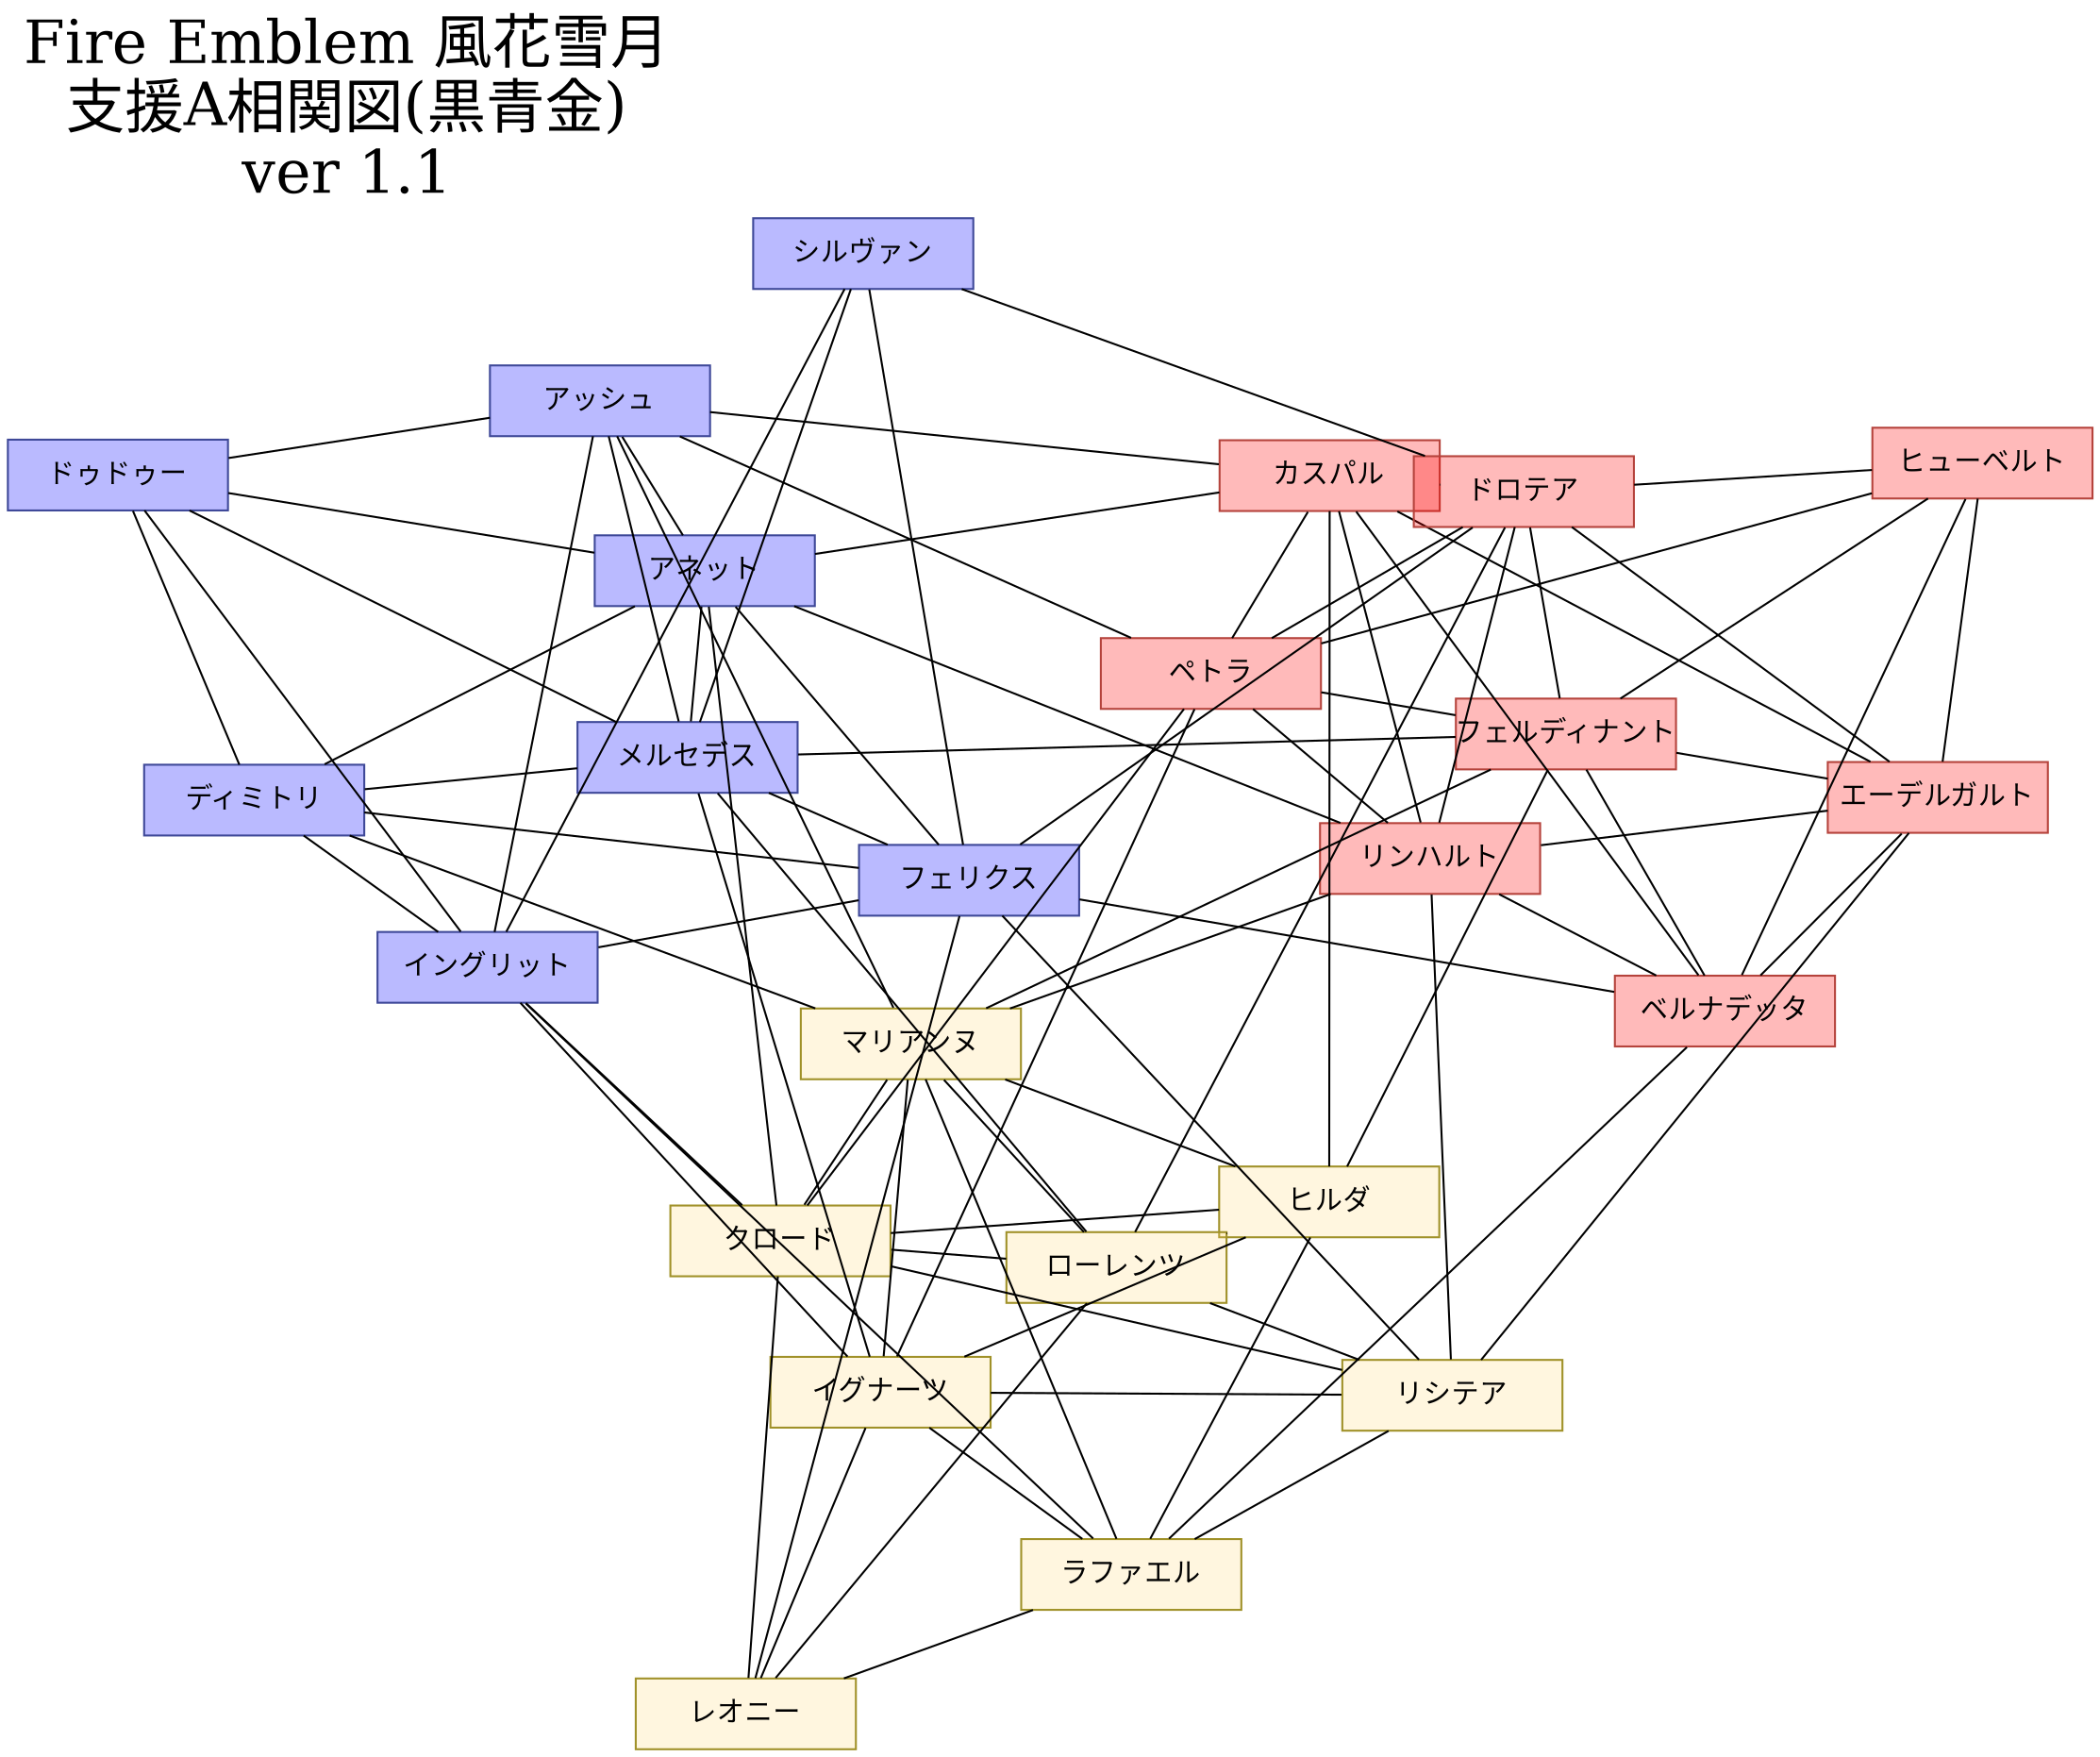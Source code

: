 // 学生かつ支援Aが存在する関係
graph Classes {
    graph [
        layout="sfdp",
        label="Fire Emblem 風花雪月\n支援A相関図(黒青金)\nver 1.1",
        labelloc = "t",
        labeljust = "l",
        fontsize = 30,
        concentrate = "true"
    ]
    node [fixedsize=true,
          width=1.55,
          shape=box,
          style=filled,
          fillcolor=white ];
    //black eagles
    node [color="#B5433C", fillcolor="#ff000045"];
    Edelgard[label="エーデルガルト"];
    Hubert[label="ヒューベルト"];
    Ferdinand[label="フェルディナント"];
    Linhardt[label="リンハルト"];
    Caspar[label="カスパル"];
    Bernadetta[label="ベルナデッタ"];
    Dorothea[label="ドロテア"];
    Petra[label="ペトラ"];
    //blue lions
    node [color="#3E4898", fillcolor="#0000ff45"];
    Dimitri[label="ディミトリ"];
    Dedue[label="ドゥドゥー"];
    Felix[label="フェリクス"];
    Sylvain[label="シルヴァン"];
    Ashe[label="アッシュ"];
    Mercedes[label="メルセデス"];
    Annette[label="アネット"];
    Ingrid[label="イングリット"];
    //golden deer
    node [color="#A09129", fillcolor="#ffd66b37"];
    Claude[label="クロード"];
    Lorenz[label="ローレンツ"];
    Raphael[label="ラファエル"];
    Ignatz[label="イグナーツ"];
    Hilda[label="ヒルダ"];
    Lysithea[label="リシテア"];
    Marianne[label="マリアンヌ"];
    Leonie[label="レオニー"];

    // relations on black eagles
    Edelgard   -- { Hubert, Ferdinand, Linhardt, Caspar, Bernadetta, Dorothea, Lysithea };
    Hubert     -- { Edelgard, Ferdinand, Bernadetta, Dorothea, Petra };
    Ferdinand  -- { Edelgard, Hubert, Bernadetta, Dorothea, Petra, Mercedes, Marianne, Hilda };
    Linhardt   -- { Edelgard, Caspar, Bernadetta, Dorothea, Petra, Annette, Lysithea, Marianne };
    Caspar     -- { Edelgard, Linhardt, Bernadetta, Dorothea, Petra, Ashe, Annette, Hilda };
    Bernadetta -- { Edelgard, Hubert, Ferdinand, Linhardt, Caspar, Felix, Raphael };
    Dorothea   -- { Edelgard, Hubert, Ferdinand, Linhardt, Caspar, Petra, Felix, Sylvain, Lorenz };
    Petra      -- { Hubert, Ferdinand, Linhardt, Caspar, Dorothea, Ashe, Claude, Ignatz };
    // relations on blue lions
    Dimitri    -- { Dedue, Felix, Mercedes, Annette, Ingrid, Marianne };
    Dedue      -- { Dimitri, Ashe, Mercedes, Annette, Ingrid };
    Felix      -- { Dimitri, Bernadetta, Dorothea, Sylvain, Mercedes, Annette, Ingrid, Lysithea, Leonie };
    Ashe       -- { Caspar, Petra, Dedue, Annette, Mercedes, Ingrid, Marianne };
    Sylvain    -- { Dorothea, Felix, Mercedes, Ingrid };
    Mercedes   -- { Ferdinand, Dimitri, Dedue, Felix, Sylvain, Ashe, Annette, Lorenz, Ignatz };
    Annette    -- { Linhardt, Caspar, Dimitri, Dedue, Felix, Ashe, Mercedes, Claude };
    Ingrid     -- { Dimitri, Dedue, Felix, Sylvain, Ashe, Claude, Raphael, Ignatz };
    // relations on golden deer
    Claude     -- { Petra, Annette, Ingrid, Lorenz, Lysithea, Marianne, Hilda, Leonie };
    Lorenz     -- { Dorothea, Mercedes, Claude, Lysithea, Marianne, Hilda, Leonie };
    Raphael    -- { Bernadetta, Ingrid, Ignatz, Lysithea, Marianne, Hilda, Leonie };
    Ignatz     -- { Petra, Mercedes, Ingrid, Raphael, Lysithea, Marianne, Hilda, Leonie };
    Lysithea   -- { Edelgard, Linhardt, Felix, Claude, Lorenz, Raphael, Ignatz };
    Marianne   -- { Ferdinand, Linhardt, Dimitri, Ashe, Claude, Lorenz, Raphael, Ignatz, Hilda };
    Hilda      -- { Ferdinand, Caspar, Claude, Lorenz, Raphael, Ignatz, Marianne };
    Leonie     -- { Felix, Claude, Lorenz, Raphael, Ignatz };
}
